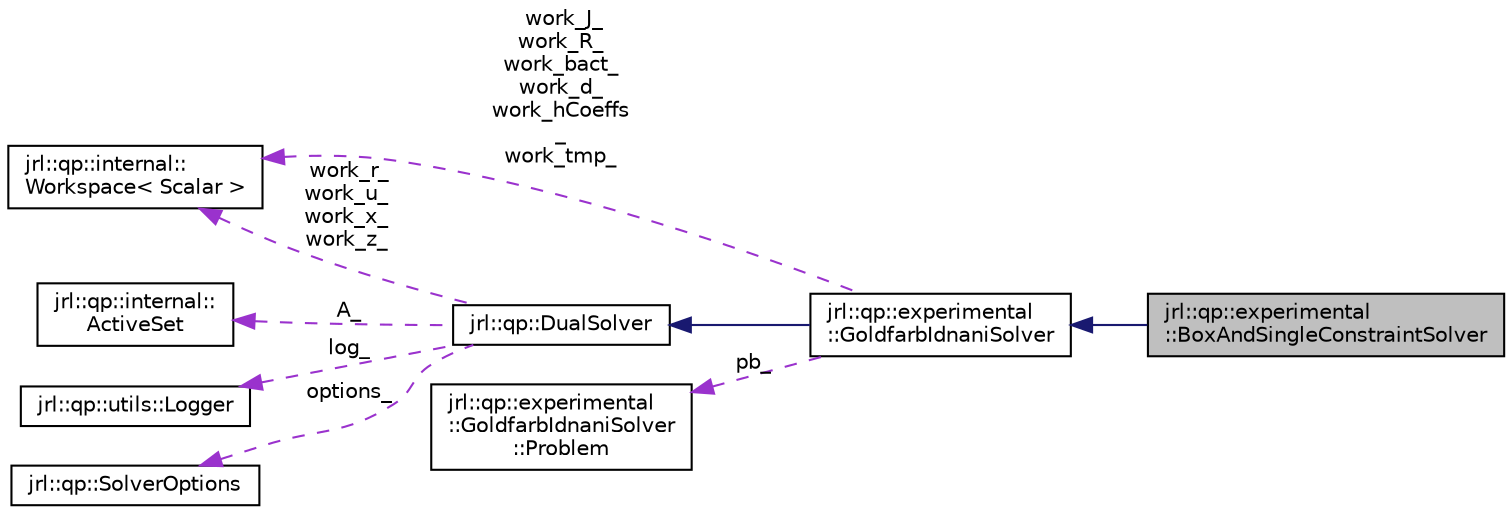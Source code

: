 digraph "jrl::qp::experimental::BoxAndSingleConstraintSolver"
{
 // LATEX_PDF_SIZE
  edge [fontname="Helvetica",fontsize="10",labelfontname="Helvetica",labelfontsize="10"];
  node [fontname="Helvetica",fontsize="10",shape=record];
  rankdir="LR";
  Node1 [label="jrl::qp::experimental\l::BoxAndSingleConstraintSolver",height=0.2,width=0.4,color="black", fillcolor="grey75", style="filled", fontcolor="black",tooltip=" "];
  Node2 -> Node1 [dir="back",color="midnightblue",fontsize="10",style="solid",fontname="Helvetica"];
  Node2 [label="jrl::qp::experimental\l::GoldfarbIdnaniSolver",height=0.2,width=0.4,color="black", fillcolor="white", style="filled",URL="$classjrl_1_1qp_1_1experimental_1_1GoldfarbIdnaniSolver.html",tooltip=" "];
  Node3 -> Node2 [dir="back",color="midnightblue",fontsize="10",style="solid",fontname="Helvetica"];
  Node3 [label="jrl::qp::DualSolver",height=0.2,width=0.4,color="black", fillcolor="white", style="filled",URL="$classjrl_1_1qp_1_1DualSolver.html",tooltip=" "];
  Node4 -> Node3 [dir="back",color="darkorchid3",fontsize="10",style="dashed",label=" work_r_\nwork_u_\nwork_x_\nwork_z_" ,fontname="Helvetica"];
  Node4 [label="jrl::qp::internal::\lWorkspace\< Scalar \>",height=0.2,width=0.4,color="black", fillcolor="white", style="filled",URL="$classjrl_1_1qp_1_1internal_1_1Workspace.html",tooltip=" "];
  Node5 -> Node3 [dir="back",color="darkorchid3",fontsize="10",style="dashed",label=" A_" ,fontname="Helvetica"];
  Node5 [label="jrl::qp::internal::\lActiveSet",height=0.2,width=0.4,color="black", fillcolor="white", style="filled",URL="$classjrl_1_1qp_1_1internal_1_1ActiveSet.html",tooltip=" "];
  Node6 -> Node3 [dir="back",color="darkorchid3",fontsize="10",style="dashed",label=" log_" ,fontname="Helvetica"];
  Node6 [label="jrl::qp::utils::Logger",height=0.2,width=0.4,color="black", fillcolor="white", style="filled",URL="$classjrl_1_1qp_1_1utils_1_1Logger.html",tooltip=" "];
  Node7 -> Node3 [dir="back",color="darkorchid3",fontsize="10",style="dashed",label=" options_" ,fontname="Helvetica"];
  Node7 [label="jrl::qp::SolverOptions",height=0.2,width=0.4,color="black", fillcolor="white", style="filled",URL="$structjrl_1_1qp_1_1SolverOptions.html",tooltip=" "];
  Node8 -> Node2 [dir="back",color="darkorchid3",fontsize="10",style="dashed",label=" pb_" ,fontname="Helvetica"];
  Node8 [label="jrl::qp::experimental\l::GoldfarbIdnaniSolver\l::Problem",height=0.2,width=0.4,color="black", fillcolor="white", style="filled",URL="$structjrl_1_1qp_1_1experimental_1_1GoldfarbIdnaniSolver_1_1Problem.html",tooltip=" "];
  Node4 -> Node2 [dir="back",color="darkorchid3",fontsize="10",style="dashed",label=" work_J_\nwork_R_\nwork_bact_\nwork_d_\nwork_hCoeffs\l_\nwork_tmp_" ,fontname="Helvetica"];
}
